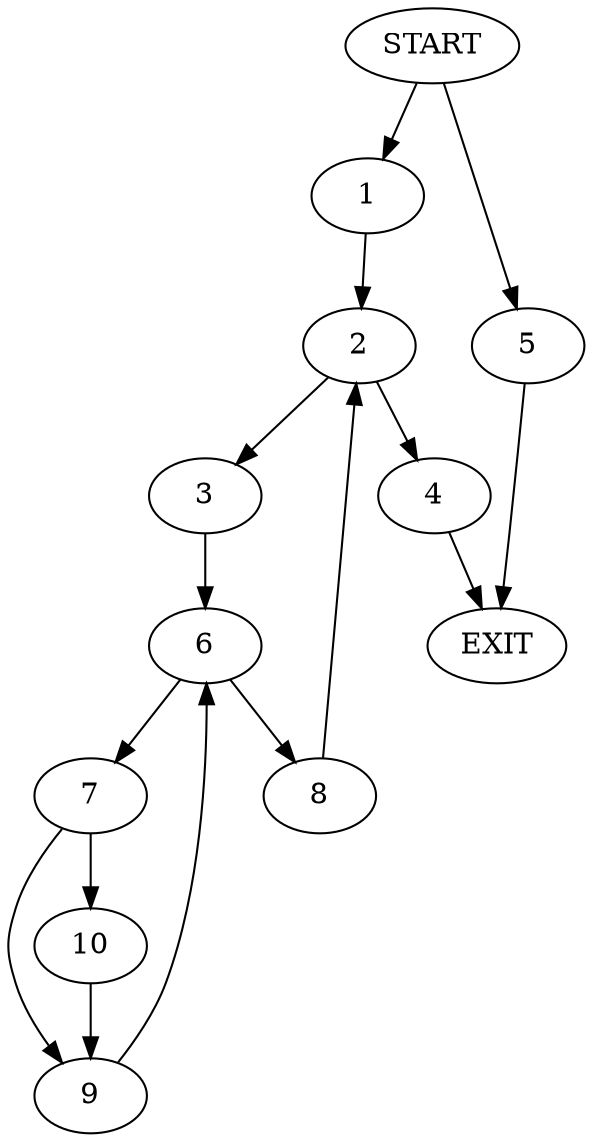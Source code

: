 digraph {
0 [label="START"]
11 [label="EXIT"]
0 -> 1
1 -> 2
2 -> 3
2 -> 4
0 -> 5
5 -> 11
4 -> 11
3 -> 6
6 -> 7
6 -> 8
8 -> 2
7 -> 9
7 -> 10
9 -> 6
10 -> 9
}
